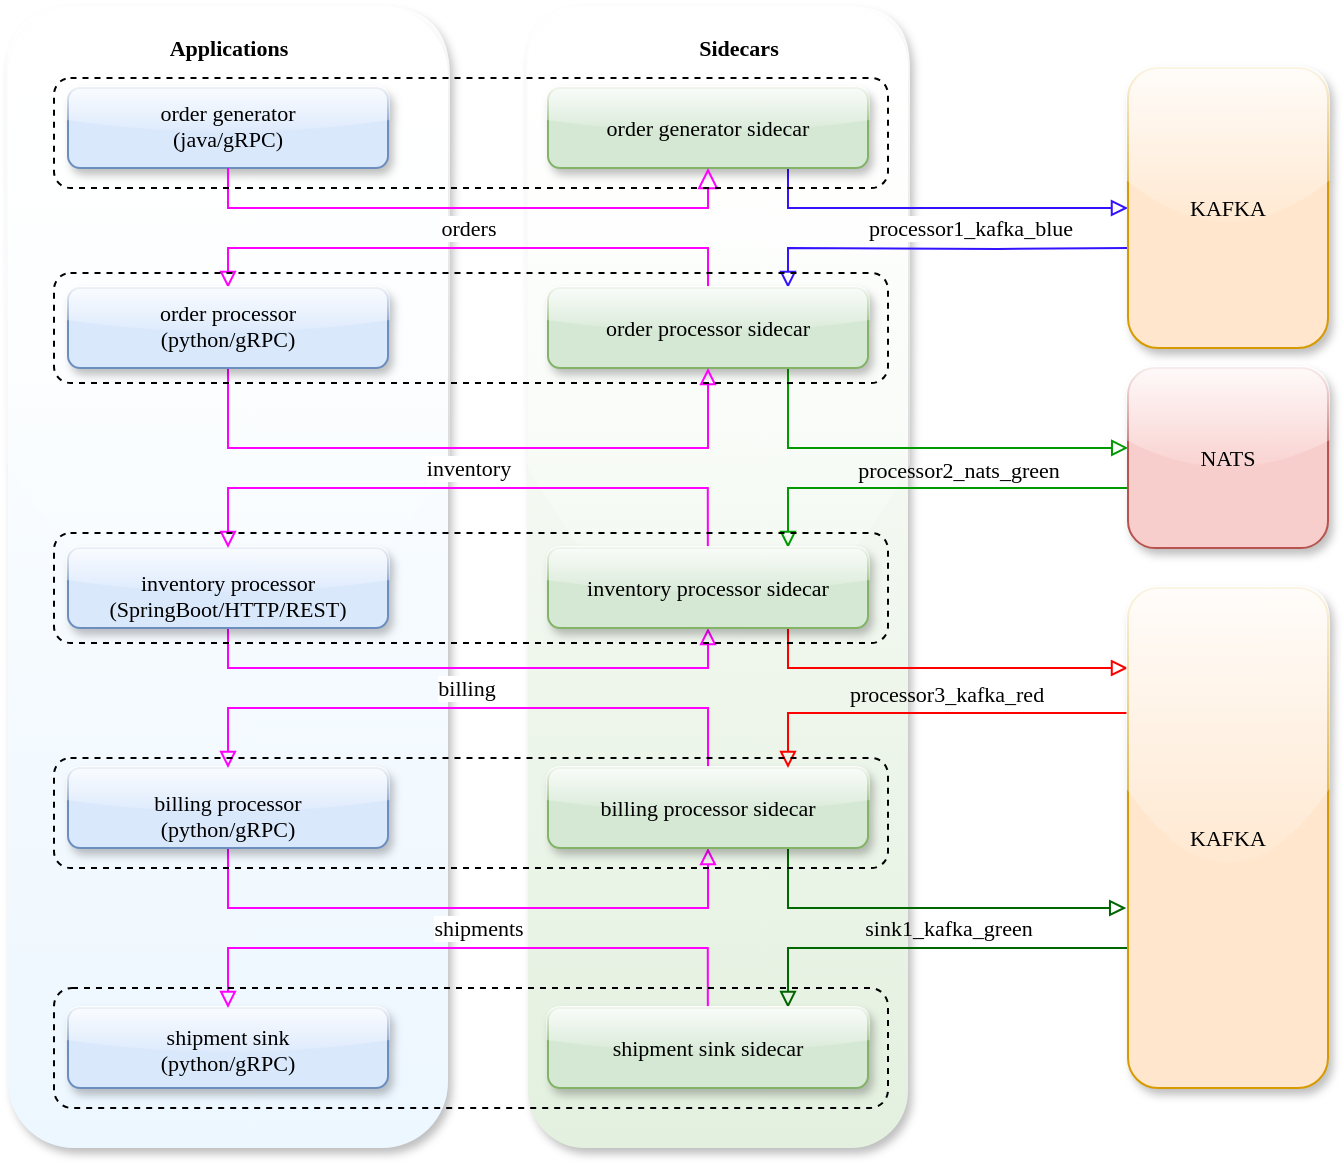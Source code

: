 <mxfile version="12.7.3" type="device"><diagram id="C5RBs43oDa-KdzZeNtuy" name="Page-1"><mxGraphModel dx="1823" dy="567" grid="1" gridSize="10" guides="1" tooltips="1" connect="1" arrows="1" fold="1" page="1" pageScale="1" pageWidth="827" pageHeight="1169" math="0" shadow="0"><root><mxCell id="WIyWlLk6GJQsqaUBKTNV-0"/><mxCell id="WIyWlLk6GJQsqaUBKTNV-1" parent="WIyWlLk6GJQsqaUBKTNV-0"/><mxCell id="FcInUuQ2naPan1L1-ZMV-3" value="" style="rounded=1;whiteSpace=wrap;html=1;shadow=1;glass=1;labelBackgroundColor=none;fontFamily=Tahoma;fontSize=11;align=center;strokeColor=none;fillColor=#FFFFFF;gradientColor=#EDF7FF;" vertex="1" parent="WIyWlLk6GJQsqaUBKTNV-1"><mxGeometry x="-30" y="60" width="220" height="570" as="geometry"/></mxCell><mxCell id="FcInUuQ2naPan1L1-ZMV-4" value="" style="rounded=1;whiteSpace=wrap;html=1;shadow=1;glass=1;labelBackgroundColor=none;fontFamily=Tahoma;fontSize=11;align=center;gradientColor=#E3F0DF;comic=0;strokeColor=none;" vertex="1" parent="WIyWlLk6GJQsqaUBKTNV-1"><mxGeometry x="230" y="60" width="190" height="570" as="geometry"/></mxCell><mxCell id="WIyWlLk6GJQsqaUBKTNV-3" value="" style="rounded=1;whiteSpace=wrap;html=1;fontSize=11;glass=1;strokeWidth=1;shadow=1;fontFamily=Tahoma;fillColor=#dae8fc;strokeColor=#6c8ebf;" parent="WIyWlLk6GJQsqaUBKTNV-1" vertex="1"><mxGeometry y="100" width="160" height="40" as="geometry"/></mxCell><mxCell id="2fLI0JO3J622vSt6gNsH-3" value="" style="edgeStyle=orthogonalEdgeStyle;rounded=0;orthogonalLoop=1;jettySize=auto;html=1;exitX=0.75;exitY=1;exitDx=0;exitDy=0;fontFamily=Tahoma;fontSize=11;strokeColor=#3414FF;endArrow=block;endFill=0;entryX=0;entryY=0.5;entryDx=0;entryDy=0;" parent="WIyWlLk6GJQsqaUBKTNV-1" source="WIyWlLk6GJQsqaUBKTNV-7" target="2fLI0JO3J622vSt6gNsH-63" edge="1"><mxGeometry x="0.479" y="52" relative="1" as="geometry"><mxPoint x="490" y="142" as="targetPoint"/><mxPoint as="offset"/><Array as="points"><mxPoint x="360" y="160"/></Array></mxGeometry></mxCell><mxCell id="WIyWlLk6GJQsqaUBKTNV-7" value="order generator sidecar" style="rounded=1;whiteSpace=wrap;html=1;fontSize=11;glass=1;strokeWidth=1;shadow=1;fontFamily=Tahoma;fillColor=#d5e8d4;strokeColor=#82b366;" parent="WIyWlLk6GJQsqaUBKTNV-1" vertex="1"><mxGeometry x="240" y="100" width="160" height="40" as="geometry"/></mxCell><mxCell id="2fLI0JO3J622vSt6gNsH-0" value="" style="rounded=0;html=1;jettySize=auto;orthogonalLoop=1;fontSize=11;endArrow=block;endFill=0;endSize=8;strokeWidth=1;shadow=0;labelBackgroundColor=none;edgeStyle=orthogonalEdgeStyle;fontFamily=Tahoma;strokeColor=#FF00FF;exitX=0.5;exitY=1;exitDx=0;exitDy=0;entryX=0.5;entryY=1;entryDx=0;entryDy=0;" parent="WIyWlLk6GJQsqaUBKTNV-1" source="WIyWlLk6GJQsqaUBKTNV-3" target="WIyWlLk6GJQsqaUBKTNV-7" edge="1"><mxGeometry x="0.071" y="-20" relative="1" as="geometry"><mxPoint x="160" y="100" as="sourcePoint"/><mxPoint x="340" y="100" as="targetPoint"/><mxPoint as="offset"/></mxGeometry></mxCell><mxCell id="2fLI0JO3J622vSt6gNsH-5" value="processor1_kafka_blue" style="edgeStyle=orthogonalEdgeStyle;rounded=0;orthogonalLoop=1;jettySize=auto;html=1;exitX=0;exitY=0.5;exitDx=0;exitDy=0;entryX=0.75;entryY=0;entryDx=0;entryDy=0;fontFamily=Tahoma;fontSize=11;strokeColor=#3414FF;endArrow=block;endFill=0;" parent="WIyWlLk6GJQsqaUBKTNV-1" target="2fLI0JO3J622vSt6gNsH-4" edge="1"><mxGeometry x="-0.158" y="-10" relative="1" as="geometry"><mxPoint as="offset"/><mxPoint x="530" y="180" as="sourcePoint"/></mxGeometry></mxCell><mxCell id="2fLI0JO3J622vSt6gNsH-7" value="orders" style="edgeStyle=orthogonalEdgeStyle;rounded=0;orthogonalLoop=1;jettySize=auto;html=1;exitX=0.5;exitY=0;exitDx=0;exitDy=0;entryX=0.5;entryY=0;entryDx=0;entryDy=0;fontFamily=Tahoma;fontSize=11;strokeColor=#FF00FF;endArrow=block;endFill=0;" parent="WIyWlLk6GJQsqaUBKTNV-1" source="2fLI0JO3J622vSt6gNsH-4" target="2fLI0JO3J622vSt6gNsH-6" edge="1"><mxGeometry y="-10" relative="1" as="geometry"><mxPoint as="offset"/></mxGeometry></mxCell><mxCell id="2fLI0JO3J622vSt6gNsH-45" style="edgeStyle=orthogonalEdgeStyle;rounded=0;orthogonalLoop=1;jettySize=auto;html=1;exitX=0.75;exitY=1;exitDx=0;exitDy=0;entryX=0.001;entryY=0.444;entryDx=0;entryDy=0;fontFamily=Tahoma;fontSize=11;strokeColor=#009900;entryPerimeter=0;endArrow=block;endFill=0;" parent="WIyWlLk6GJQsqaUBKTNV-1" source="2fLI0JO3J622vSt6gNsH-4" target="2fLI0JO3J622vSt6gNsH-62" edge="1"><mxGeometry relative="1" as="geometry"><Array as="points"><mxPoint x="360" y="280"/></Array></mxGeometry></mxCell><mxCell id="2fLI0JO3J622vSt6gNsH-46" value="processor2_nats_green" style="text;html=1;align=center;verticalAlign=middle;resizable=0;points=[];labelBackgroundColor=none;fontFamily=Tahoma;fontSize=11;" parent="2fLI0JO3J622vSt6gNsH-45" vertex="1" connectable="0"><mxGeometry x="0.33" y="-5" relative="1" as="geometry"><mxPoint x="-15" y="6" as="offset"/></mxGeometry></mxCell><mxCell id="2fLI0JO3J622vSt6gNsH-4" value="order processor sidecar" style="rounded=1;whiteSpace=wrap;html=1;fontSize=11;glass=1;strokeWidth=1;shadow=1;fontFamily=Tahoma;fillColor=#d5e8d4;strokeColor=#82b366;" parent="WIyWlLk6GJQsqaUBKTNV-1" vertex="1"><mxGeometry x="240" y="200" width="160" height="40" as="geometry"/></mxCell><mxCell id="2fLI0JO3J622vSt6gNsH-8" style="edgeStyle=orthogonalEdgeStyle;rounded=0;orthogonalLoop=1;jettySize=auto;html=1;exitX=0.5;exitY=1;exitDx=0;exitDy=0;entryX=0.5;entryY=1;entryDx=0;entryDy=0;fontFamily=Tahoma;fontSize=11;strokeColor=#FF00FF;endArrow=block;endFill=0;" parent="WIyWlLk6GJQsqaUBKTNV-1" source="2fLI0JO3J622vSt6gNsH-6" target="2fLI0JO3J622vSt6gNsH-4" edge="1"><mxGeometry relative="1" as="geometry"><Array as="points"><mxPoint x="80" y="280"/><mxPoint x="320" y="280"/></Array></mxGeometry></mxCell><mxCell id="2fLI0JO3J622vSt6gNsH-39" value="inventory" style="text;html=1;align=center;verticalAlign=middle;resizable=0;points=[];labelBackgroundColor=#ffffff;fontFamily=Tahoma;fontSize=11;" parent="2fLI0JO3J622vSt6gNsH-8" vertex="1" connectable="0"><mxGeometry x="-0.25" y="-4" relative="1" as="geometry"><mxPoint x="40" y="6" as="offset"/></mxGeometry></mxCell><mxCell id="2fLI0JO3J622vSt6gNsH-6" value="" style="rounded=1;whiteSpace=wrap;html=1;fontSize=11;glass=1;strokeWidth=1;shadow=1;fontFamily=Tahoma;fillColor=#dae8fc;strokeColor=#6c8ebf;" parent="WIyWlLk6GJQsqaUBKTNV-1" vertex="1"><mxGeometry y="200" width="160" height="40" as="geometry"/></mxCell><mxCell id="2fLI0JO3J622vSt6gNsH-32" style="edgeStyle=orthogonalEdgeStyle;rounded=0;orthogonalLoop=1;jettySize=auto;html=1;entryX=0.75;entryY=0;entryDx=0;entryDy=0;exitX=0;exitY=0.5;exitDx=0;exitDy=0;fontFamily=Tahoma;fontSize=11;strokeColor=#009900;endArrow=block;endFill=0;" parent="WIyWlLk6GJQsqaUBKTNV-1" target="2fLI0JO3J622vSt6gNsH-13" edge="1"><mxGeometry relative="1" as="geometry"><mxPoint x="530" y="310" as="sourcePoint"/><Array as="points"><mxPoint x="530" y="300"/><mxPoint x="360" y="300"/></Array></mxGeometry></mxCell><mxCell id="2fLI0JO3J622vSt6gNsH-21" style="edgeStyle=orthogonalEdgeStyle;rounded=0;orthogonalLoop=1;jettySize=auto;html=1;exitX=0.5;exitY=1;exitDx=0;exitDy=0;entryX=0.5;entryY=1;entryDx=0;entryDy=0;fontFamily=Tahoma;fontSize=11;strokeColor=#FF00FF;endArrow=block;endFill=0;" parent="WIyWlLk6GJQsqaUBKTNV-1" source="2fLI0JO3J622vSt6gNsH-11" target="2fLI0JO3J622vSt6gNsH-13" edge="1"><mxGeometry relative="1" as="geometry"><Array as="points"><mxPoint x="80" y="390"/><mxPoint x="320" y="390"/></Array></mxGeometry></mxCell><mxCell id="2fLI0JO3J622vSt6gNsH-11" value="" style="rounded=1;whiteSpace=wrap;html=1;fontSize=11;glass=1;strokeWidth=1;shadow=1;fontFamily=Tahoma;fillColor=#dae8fc;strokeColor=#6c8ebf;" parent="WIyWlLk6GJQsqaUBKTNV-1" vertex="1"><mxGeometry y="330" width="160" height="40" as="geometry"/></mxCell><mxCell id="2fLI0JO3J622vSt6gNsH-20" value="" style="edgeStyle=orthogonalEdgeStyle;rounded=0;orthogonalLoop=1;jettySize=auto;html=1;exitX=0.784;exitY=0.136;exitDx=0;exitDy=0;entryX=0.5;entryY=0;entryDx=0;entryDy=0;fontFamily=Tahoma;fontSize=11;strokeColor=#FF00FF;endArrow=block;endFill=0;exitPerimeter=0;" parent="WIyWlLk6GJQsqaUBKTNV-1" source="FcInUuQ2naPan1L1-ZMV-10" target="2fLI0JO3J622vSt6gNsH-11" edge="1"><mxGeometry y="-10" relative="1" as="geometry"><Array as="points"><mxPoint x="320" y="300"/><mxPoint x="80" y="300"/></Array><mxPoint as="offset"/></mxGeometry></mxCell><mxCell id="2fLI0JO3J622vSt6gNsH-50" style="edgeStyle=orthogonalEdgeStyle;rounded=0;orthogonalLoop=1;jettySize=auto;html=1;exitX=0.75;exitY=1;exitDx=0;exitDy=0;fontFamily=Tahoma;fontSize=11;strokeColor=#FF0000;endArrow=block;endFill=0;" parent="WIyWlLk6GJQsqaUBKTNV-1" source="2fLI0JO3J622vSt6gNsH-13" target="2fLI0JO3J622vSt6gNsH-48" edge="1"><mxGeometry relative="1" as="geometry"><mxPoint x="500" y="390" as="targetPoint"/><Array as="points"><mxPoint x="360" y="390"/></Array></mxGeometry></mxCell><mxCell id="2fLI0JO3J622vSt6gNsH-13" value="inventory processor sidecar" style="rounded=1;whiteSpace=wrap;html=1;fontSize=11;glass=1;strokeWidth=1;shadow=1;fontFamily=Tahoma;fillColor=#d5e8d4;strokeColor=#82b366;" parent="WIyWlLk6GJQsqaUBKTNV-1" vertex="1"><mxGeometry x="240" y="330" width="160" height="40" as="geometry"/></mxCell><mxCell id="2fLI0JO3J622vSt6gNsH-23" style="edgeStyle=orthogonalEdgeStyle;rounded=0;orthogonalLoop=1;jettySize=auto;html=1;exitX=0.5;exitY=1;exitDx=0;exitDy=0;entryX=0.5;entryY=1;entryDx=0;entryDy=0;fontFamily=Tahoma;fontSize=11;strokeColor=#FF00FF;endArrow=block;endFill=0;" parent="WIyWlLk6GJQsqaUBKTNV-1" source="2fLI0JO3J622vSt6gNsH-15" target="2fLI0JO3J622vSt6gNsH-16" edge="1"><mxGeometry relative="1" as="geometry"><Array as="points"><mxPoint x="80" y="510"/><mxPoint x="320" y="510"/></Array></mxGeometry></mxCell><mxCell id="2fLI0JO3J622vSt6gNsH-15" value="" style="rounded=1;whiteSpace=wrap;html=1;fontSize=11;glass=1;strokeWidth=1;shadow=1;fontFamily=Tahoma;fillColor=#dae8fc;strokeColor=#6c8ebf;" parent="WIyWlLk6GJQsqaUBKTNV-1" vertex="1"><mxGeometry y="440" width="160" height="40" as="geometry"/></mxCell><mxCell id="2fLI0JO3J622vSt6gNsH-22" style="edgeStyle=orthogonalEdgeStyle;rounded=0;orthogonalLoop=1;jettySize=auto;html=1;exitX=0.5;exitY=0;exitDx=0;exitDy=0;entryX=0.5;entryY=0;entryDx=0;entryDy=0;fontFamily=Tahoma;fontSize=11;strokeColor=#FF00FF;endArrow=block;endFill=0;" parent="WIyWlLk6GJQsqaUBKTNV-1" source="2fLI0JO3J622vSt6gNsH-16" target="2fLI0JO3J622vSt6gNsH-15" edge="1"><mxGeometry relative="1" as="geometry"><Array as="points"><mxPoint x="320" y="410"/><mxPoint x="80" y="410"/></Array></mxGeometry></mxCell><mxCell id="2fLI0JO3J622vSt6gNsH-56" value="billing" style="text;html=1;align=center;verticalAlign=middle;resizable=0;points=[];labelBackgroundColor=#ffffff;fontFamily=Tahoma;fontSize=11;" parent="2fLI0JO3J622vSt6gNsH-22" vertex="1" connectable="0"><mxGeometry x="0.114" relative="1" as="geometry"><mxPoint x="16" y="-10" as="offset"/></mxGeometry></mxCell><mxCell id="2fLI0JO3J622vSt6gNsH-52" style="edgeStyle=orthogonalEdgeStyle;rounded=0;orthogonalLoop=1;jettySize=auto;html=1;exitX=0.75;exitY=1;exitDx=0;exitDy=0;entryX=-0.009;entryY=0.64;entryDx=0;entryDy=0;entryPerimeter=0;fontFamily=Tahoma;fontSize=11;strokeColor=#006600;endArrow=block;endFill=0;" parent="WIyWlLk6GJQsqaUBKTNV-1" source="2fLI0JO3J622vSt6gNsH-16" target="2fLI0JO3J622vSt6gNsH-48" edge="1"><mxGeometry relative="1" as="geometry"/></mxCell><mxCell id="2fLI0JO3J622vSt6gNsH-16" value="billing processor sidecar" style="rounded=1;whiteSpace=wrap;html=1;fontSize=11;glass=1;strokeWidth=1;shadow=1;fontFamily=Tahoma;fillColor=#d5e8d4;strokeColor=#82b366;" parent="WIyWlLk6GJQsqaUBKTNV-1" vertex="1"><mxGeometry x="240" y="440" width="160" height="40" as="geometry"/></mxCell><mxCell id="2fLI0JO3J622vSt6gNsH-17" value="" style="rounded=1;fontSize=11;glass=1;strokeWidth=1;shadow=1;fontFamily=Tahoma;fillColor=#dae8fc;strokeColor=#6c8ebf;" parent="WIyWlLk6GJQsqaUBKTNV-1" vertex="1"><mxGeometry y="560" width="160" height="40" as="geometry"/></mxCell><mxCell id="2fLI0JO3J622vSt6gNsH-24" value="shipments" style="edgeStyle=orthogonalEdgeStyle;rounded=0;orthogonalLoop=1;jettySize=auto;html=1;entryX=0.5;entryY=0;entryDx=0;entryDy=0;fontFamily=Tahoma;fontSize=11;strokeColor=#FF00FF;endArrow=block;endFill=0;exitX=0.784;exitY=0.333;exitDx=0;exitDy=0;exitPerimeter=0;" parent="WIyWlLk6GJQsqaUBKTNV-1" source="FcInUuQ2naPan1L1-ZMV-13" target="2fLI0JO3J622vSt6gNsH-17" edge="1"><mxGeometry y="-10" relative="1" as="geometry"><mxPoint as="offset"/><Array as="points"><mxPoint x="320" y="530"/><mxPoint x="80" y="530"/></Array></mxGeometry></mxCell><mxCell id="2fLI0JO3J622vSt6gNsH-60" value="sink1_kafka_green" style="edgeStyle=orthogonalEdgeStyle;rounded=0;orthogonalLoop=1;jettySize=auto;html=1;exitX=0.75;exitY=0;exitDx=0;exitDy=0;entryX=0.01;entryY=0.705;entryDx=0;entryDy=0;entryPerimeter=0;endArrow=none;endFill=0;startArrow=block;startFill=0;fontFamily=Tahoma;fontSize=11;strokeColor=#006600;labelBackgroundColor=none;" parent="WIyWlLk6GJQsqaUBKTNV-1" source="2fLI0JO3J622vSt6gNsH-18" target="2fLI0JO3J622vSt6gNsH-48" edge="1"><mxGeometry x="0.074" y="10" relative="1" as="geometry"><Array as="points"><mxPoint x="360" y="530"/><mxPoint x="531" y="530"/></Array><mxPoint as="offset"/></mxGeometry></mxCell><mxCell id="2fLI0JO3J622vSt6gNsH-18" value="shipment sink sidecar" style="rounded=1;whiteSpace=wrap;html=1;fontSize=11;glass=1;strokeWidth=1;shadow=1;fontFamily=Tahoma;fillColor=#d5e8d4;strokeColor=#82b366;" parent="WIyWlLk6GJQsqaUBKTNV-1" vertex="1"><mxGeometry x="240" y="560" width="160" height="40" as="geometry"/></mxCell><mxCell id="2fLI0JO3J622vSt6gNsH-51" style="edgeStyle=orthogonalEdgeStyle;rounded=0;orthogonalLoop=1;jettySize=auto;html=1;exitX=0;exitY=0.25;exitDx=0;exitDy=0;entryX=0.75;entryY=0;entryDx=0;entryDy=0;fontFamily=Tahoma;fontSize=11;strokeColor=#FF0000;endArrow=block;endFill=0;" parent="WIyWlLk6GJQsqaUBKTNV-1" source="2fLI0JO3J622vSt6gNsH-48" target="2fLI0JO3J622vSt6gNsH-16" edge="1"><mxGeometry relative="1" as="geometry"><Array as="points"><mxPoint x="360" y="413"/></Array></mxGeometry></mxCell><mxCell id="2fLI0JO3J622vSt6gNsH-55" value="processor3_kafka_red" style="text;html=1;align=center;verticalAlign=middle;resizable=0;points=[];labelBackgroundColor=none;fontFamily=Tahoma;fontSize=11;" parent="2fLI0JO3J622vSt6gNsH-51" vertex="1" connectable="0"><mxGeometry x="-0.132" y="5" relative="1" as="geometry"><mxPoint x="-5.95" y="-15" as="offset"/></mxGeometry></mxCell><mxCell id="2fLI0JO3J622vSt6gNsH-48" value="KAFKA" style="rounded=1;whiteSpace=wrap;html=1;fontFamily=Tahoma;fontSize=11;fillColor=#ffe6cc;strokeColor=#d79b00;glass=1;shadow=1;" parent="WIyWlLk6GJQsqaUBKTNV-1" vertex="1"><mxGeometry x="530" y="350" width="100" height="250" as="geometry"/></mxCell><mxCell id="2fLI0JO3J622vSt6gNsH-62" value="NATS" style="rounded=1;whiteSpace=wrap;html=1;fontFamily=Tahoma;fontSize=11;fillColor=#f8cecc;strokeColor=#b85450;glass=1;shadow=1;" parent="WIyWlLk6GJQsqaUBKTNV-1" vertex="1"><mxGeometry x="530" y="240" width="100" height="90" as="geometry"/></mxCell><mxCell id="2fLI0JO3J622vSt6gNsH-63" value="KAFKA" style="rounded=1;whiteSpace=wrap;html=1;fontFamily=Tahoma;fontSize=11;fillColor=#ffe6cc;strokeColor=#d79b00;glass=1;shadow=1;" parent="WIyWlLk6GJQsqaUBKTNV-1" vertex="1"><mxGeometry x="530" y="90" width="100" height="140" as="geometry"/></mxCell><mxCell id="IUzO2oyUnzzgcWJ4evGi-2" value="order generator&#xA;(java/gRPC)&#xA;" style="text;strokeColor=none;fillColor=none;align=center;verticalAlign=middle;rounded=0;shadow=1;glass=1;labelBackgroundColor=none;fontFamily=Tahoma;fontSize=11;" vertex="1" parent="WIyWlLk6GJQsqaUBKTNV-1"><mxGeometry x="-15" y="100" width="190" height="50" as="geometry"/></mxCell><mxCell id="IUzO2oyUnzzgcWJ4evGi-3" value="order processor&#xA;(python/gRPC)&#xA;" style="text;strokeColor=none;fillColor=none;align=center;verticalAlign=middle;rounded=0;shadow=1;glass=1;labelBackgroundColor=none;fontFamily=Tahoma;fontSize=11;" vertex="1" parent="WIyWlLk6GJQsqaUBKTNV-1"><mxGeometry x="10" y="210" width="140" height="30" as="geometry"/></mxCell><mxCell id="IUzO2oyUnzzgcWJ4evGi-5" value="inventory processor&#xA;(SpringBoot/HTTP/REST)&#xA;" style="text;strokeColor=none;fillColor=none;align=center;verticalAlign=middle;rounded=0;shadow=1;glass=1;labelBackgroundColor=none;fontFamily=Tahoma;fontSize=11;" vertex="1" parent="WIyWlLk6GJQsqaUBKTNV-1"><mxGeometry y="340" width="160" height="40" as="geometry"/></mxCell><mxCell id="IUzO2oyUnzzgcWJ4evGi-6" value="billing processor&#xA;(python/gRPC)&#xA;" style="text;strokeColor=none;fillColor=none;align=center;verticalAlign=middle;rounded=0;shadow=1;glass=1;labelBackgroundColor=none;fontFamily=Tahoma;fontSize=11;" vertex="1" parent="WIyWlLk6GJQsqaUBKTNV-1"><mxGeometry x="15" y="450" width="130" height="40" as="geometry"/></mxCell><mxCell id="FcInUuQ2naPan1L1-ZMV-0" value="shipment sink&#xA;(python/gRPC)&#xA;&#xA;&#xA;" style="text;strokeColor=none;fillColor=none;align=center;verticalAlign=middle;rounded=0;shadow=1;glass=1;labelBackgroundColor=none;fontFamily=Tahoma;fontSize=11;" vertex="1" parent="WIyWlLk6GJQsqaUBKTNV-1"><mxGeometry y="580" width="160" height="40" as="geometry"/></mxCell><mxCell id="FcInUuQ2naPan1L1-ZMV-6" value="&lt;b&gt;Applications&lt;/b&gt;" style="text;html=1;strokeColor=none;fillColor=none;align=center;verticalAlign=middle;whiteSpace=wrap;rounded=0;shadow=1;glass=1;labelBackgroundColor=none;fontFamily=Tahoma;fontSize=11;" vertex="1" parent="WIyWlLk6GJQsqaUBKTNV-1"><mxGeometry x="17.5" y="70" width="125" height="20" as="geometry"/></mxCell><mxCell id="FcInUuQ2naPan1L1-ZMV-7" value="&lt;p&gt;&lt;b&gt;Sidecars&lt;/b&gt;&lt;/p&gt;" style="text;html=1;strokeColor=none;fillColor=none;align=center;verticalAlign=middle;whiteSpace=wrap;rounded=0;shadow=1;glass=1;labelBackgroundColor=none;fontFamily=Tahoma;fontSize=11;" vertex="1" parent="WIyWlLk6GJQsqaUBKTNV-1"><mxGeometry x="272.5" y="70" width="125" height="20" as="geometry"/></mxCell><mxCell id="FcInUuQ2naPan1L1-ZMV-8" value="" style="rounded=1;whiteSpace=wrap;html=1;shadow=0;glass=1;labelBackgroundColor=none;fontFamily=Tahoma;fontSize=11;align=center;fontColor=#000000;fillColor=none;dashed=1;" vertex="1" parent="WIyWlLk6GJQsqaUBKTNV-1"><mxGeometry x="-7" y="95" width="417" height="55" as="geometry"/></mxCell><mxCell id="FcInUuQ2naPan1L1-ZMV-9" value="" style="rounded=1;whiteSpace=wrap;html=1;shadow=0;glass=1;labelBackgroundColor=none;fontFamily=Tahoma;fontSize=11;align=center;fontColor=#000000;fillColor=none;dashed=1;" vertex="1" parent="WIyWlLk6GJQsqaUBKTNV-1"><mxGeometry x="-7" y="192.5" width="417" height="55" as="geometry"/></mxCell><mxCell id="FcInUuQ2naPan1L1-ZMV-10" value="" style="rounded=1;whiteSpace=wrap;html=1;shadow=0;glass=1;labelBackgroundColor=none;fontFamily=Tahoma;fontSize=11;align=center;fontColor=#000000;fillColor=none;dashed=1;" vertex="1" parent="WIyWlLk6GJQsqaUBKTNV-1"><mxGeometry x="-7" y="322.5" width="417" height="55" as="geometry"/></mxCell><mxCell id="FcInUuQ2naPan1L1-ZMV-12" value="" style="rounded=1;whiteSpace=wrap;html=1;shadow=0;glass=1;labelBackgroundColor=none;fontFamily=Tahoma;fontSize=11;align=center;fontColor=#000000;fillColor=none;dashed=1;" vertex="1" parent="WIyWlLk6GJQsqaUBKTNV-1"><mxGeometry x="-7" y="435" width="417" height="55" as="geometry"/></mxCell><mxCell id="FcInUuQ2naPan1L1-ZMV-13" value="" style="rounded=1;whiteSpace=wrap;html=1;shadow=0;glass=1;labelBackgroundColor=none;fontFamily=Tahoma;fontSize=11;align=center;fontColor=#000000;fillColor=none;dashed=1;" vertex="1" parent="WIyWlLk6GJQsqaUBKTNV-1"><mxGeometry x="-7" y="550" width="417" height="60" as="geometry"/></mxCell></root></mxGraphModel></diagram></mxfile>